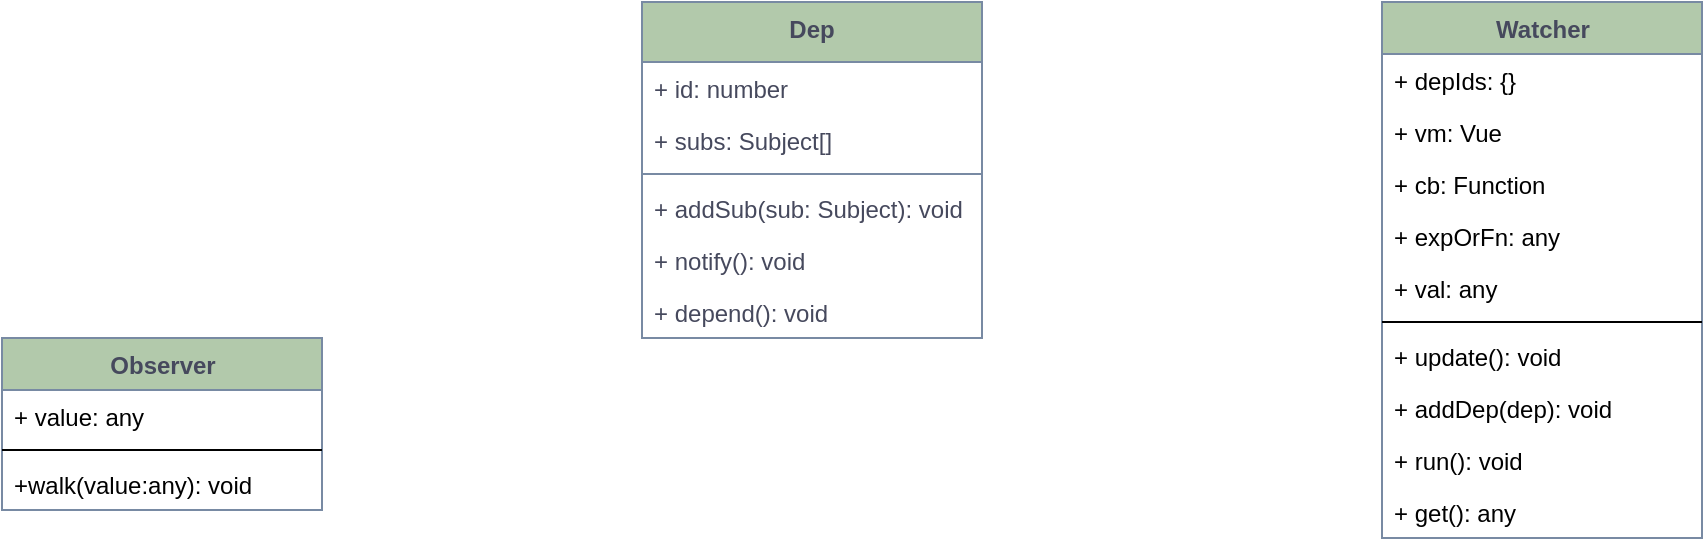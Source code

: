<mxfile version="14.4.9" type="github">
  <diagram id="C5RBs43oDa-KdzZeNtuy" name="Page-1">
    <mxGraphModel dx="1764" dy="801" grid="1" gridSize="10" guides="1" tooltips="1" connect="1" arrows="1" fold="1" page="0" pageScale="1" pageWidth="827" pageHeight="1169" background="none" math="0" shadow="0">
      <root>
        <mxCell id="WIyWlLk6GJQsqaUBKTNV-0" />
        <mxCell id="WIyWlLk6GJQsqaUBKTNV-1" parent="WIyWlLk6GJQsqaUBKTNV-0" />
        <mxCell id="zyd2LR6XM1JmDPDbNsF9-0" value="Dep" style="swimlane;fontStyle=1;align=center;verticalAlign=top;childLayout=stackLayout;horizontal=1;startSize=30;horizontalStack=0;resizeParent=1;resizeParentMax=0;resizeLast=0;collapsible=1;marginBottom=0;fillColor=#B2C9AB;strokeColor=#788AA3;fontColor=#46495D;glass=0;rounded=0;shadow=0;sketch=0;html=1;whiteSpace=wrap;labelBorderColor=none;labelBackgroundColor=none;" vertex="1" parent="WIyWlLk6GJQsqaUBKTNV-1">
          <mxGeometry x="270" y="140" width="170" height="168" as="geometry">
            <mxRectangle x="360" y="140" width="60" height="30" as="alternateBounds" />
          </mxGeometry>
        </mxCell>
        <mxCell id="zyd2LR6XM1JmDPDbNsF9-1" value="+ id: number" style="text;strokeColor=none;fillColor=none;align=left;verticalAlign=top;spacingLeft=4;spacingRight=4;overflow=hidden;rotatable=0;points=[[0,0.5],[1,0.5]];portConstraint=eastwest;fontColor=#46495D;" vertex="1" parent="zyd2LR6XM1JmDPDbNsF9-0">
          <mxGeometry y="30" width="170" height="26" as="geometry" />
        </mxCell>
        <mxCell id="4-hrdvZHv2n_75As42DR-2" value="+ subs: Subject[]" style="text;strokeColor=none;fillColor=none;align=left;verticalAlign=top;spacingLeft=4;spacingRight=4;overflow=hidden;rotatable=0;points=[[0,0.5],[1,0.5]];portConstraint=eastwest;fontColor=#46495D;" vertex="1" parent="zyd2LR6XM1JmDPDbNsF9-0">
          <mxGeometry y="56" width="170" height="26" as="geometry" />
        </mxCell>
        <mxCell id="zyd2LR6XM1JmDPDbNsF9-2" value="" style="line;strokeWidth=1;fillColor=none;align=left;verticalAlign=middle;spacingTop=-1;spacingLeft=3;spacingRight=3;rotatable=0;labelPosition=right;points=[];portConstraint=eastwest;strokeColor=#788AA3;fontColor=#46495D;" vertex="1" parent="zyd2LR6XM1JmDPDbNsF9-0">
          <mxGeometry y="82" width="170" height="8" as="geometry" />
        </mxCell>
        <mxCell id="zyd2LR6XM1JmDPDbNsF9-3" value="+ addSub(sub: Subject): void" style="text;strokeColor=none;fillColor=none;align=left;verticalAlign=top;spacingLeft=4;spacingRight=4;overflow=hidden;rotatable=0;points=[[0,0.5],[1,0.5]];portConstraint=eastwest;fontColor=#46495D;" vertex="1" parent="zyd2LR6XM1JmDPDbNsF9-0">
          <mxGeometry y="90" width="170" height="26" as="geometry" />
        </mxCell>
        <mxCell id="4-hrdvZHv2n_75As42DR-5" value="+ notify(): void" style="text;strokeColor=none;fillColor=none;align=left;verticalAlign=top;spacingLeft=4;spacingRight=4;overflow=hidden;rotatable=0;points=[[0,0.5],[1,0.5]];portConstraint=eastwest;fontColor=#46495D;" vertex="1" parent="zyd2LR6XM1JmDPDbNsF9-0">
          <mxGeometry y="116" width="170" height="26" as="geometry" />
        </mxCell>
        <mxCell id="4-hrdvZHv2n_75As42DR-6" value="+ depend(): void" style="text;strokeColor=none;fillColor=none;align=left;verticalAlign=top;spacingLeft=4;spacingRight=4;overflow=hidden;rotatable=0;points=[[0,0.5],[1,0.5]];portConstraint=eastwest;fontColor=#46495D;" vertex="1" parent="zyd2LR6XM1JmDPDbNsF9-0">
          <mxGeometry y="142" width="170" height="26" as="geometry" />
        </mxCell>
        <mxCell id="4-hrdvZHv2n_75As42DR-7" value="Watcher" style="swimlane;fontStyle=1;align=center;verticalAlign=top;childLayout=stackLayout;horizontal=1;startSize=26;horizontalStack=0;resizeParent=1;resizeParentMax=0;resizeLast=0;collapsible=1;marginBottom=0;rounded=0;shadow=0;glass=0;labelBackgroundColor=none;sketch=0;strokeColor=#788AA3;fillColor=#B2C9AB;fontColor=#46495D;html=1;" vertex="1" parent="WIyWlLk6GJQsqaUBKTNV-1">
          <mxGeometry x="640" y="140" width="160" height="268" as="geometry">
            <mxRectangle x="640" y="140" width="80" height="26" as="alternateBounds" />
          </mxGeometry>
        </mxCell>
        <mxCell id="4-hrdvZHv2n_75As42DR-8" value="+ depIds: {}" style="text;strokeColor=none;fillColor=none;align=left;verticalAlign=top;spacingLeft=4;spacingRight=4;overflow=hidden;rotatable=0;points=[[0,0.5],[1,0.5]];portConstraint=eastwest;" vertex="1" parent="4-hrdvZHv2n_75As42DR-7">
          <mxGeometry y="26" width="160" height="26" as="geometry" />
        </mxCell>
        <mxCell id="4-hrdvZHv2n_75As42DR-12" value="+ vm: Vue" style="text;strokeColor=none;fillColor=none;align=left;verticalAlign=top;spacingLeft=4;spacingRight=4;overflow=hidden;rotatable=0;points=[[0,0.5],[1,0.5]];portConstraint=eastwest;" vertex="1" parent="4-hrdvZHv2n_75As42DR-7">
          <mxGeometry y="52" width="160" height="26" as="geometry" />
        </mxCell>
        <mxCell id="4-hrdvZHv2n_75As42DR-13" value="+ cb: Function" style="text;strokeColor=none;fillColor=none;align=left;verticalAlign=top;spacingLeft=4;spacingRight=4;overflow=hidden;rotatable=0;points=[[0,0.5],[1,0.5]];portConstraint=eastwest;" vertex="1" parent="4-hrdvZHv2n_75As42DR-7">
          <mxGeometry y="78" width="160" height="26" as="geometry" />
        </mxCell>
        <mxCell id="4-hrdvZHv2n_75As42DR-14" value="+ expOrFn: any" style="text;strokeColor=none;fillColor=none;align=left;verticalAlign=top;spacingLeft=4;spacingRight=4;overflow=hidden;rotatable=0;points=[[0,0.5],[1,0.5]];portConstraint=eastwest;" vertex="1" parent="4-hrdvZHv2n_75As42DR-7">
          <mxGeometry y="104" width="160" height="26" as="geometry" />
        </mxCell>
        <mxCell id="4-hrdvZHv2n_75As42DR-15" value="+ val: any" style="text;strokeColor=none;fillColor=none;align=left;verticalAlign=top;spacingLeft=4;spacingRight=4;overflow=hidden;rotatable=0;points=[[0,0.5],[1,0.5]];portConstraint=eastwest;" vertex="1" parent="4-hrdvZHv2n_75As42DR-7">
          <mxGeometry y="130" width="160" height="26" as="geometry" />
        </mxCell>
        <mxCell id="4-hrdvZHv2n_75As42DR-9" value="" style="line;strokeWidth=1;fillColor=none;align=left;verticalAlign=middle;spacingTop=-1;spacingLeft=3;spacingRight=3;rotatable=0;labelPosition=right;points=[];portConstraint=eastwest;" vertex="1" parent="4-hrdvZHv2n_75As42DR-7">
          <mxGeometry y="156" width="160" height="8" as="geometry" />
        </mxCell>
        <mxCell id="4-hrdvZHv2n_75As42DR-10" value="+ update(): void" style="text;strokeColor=none;fillColor=none;align=left;verticalAlign=top;spacingLeft=4;spacingRight=4;overflow=hidden;rotatable=0;points=[[0,0.5],[1,0.5]];portConstraint=eastwest;" vertex="1" parent="4-hrdvZHv2n_75As42DR-7">
          <mxGeometry y="164" width="160" height="26" as="geometry" />
        </mxCell>
        <mxCell id="4-hrdvZHv2n_75As42DR-16" value="+ addDep(dep): void" style="text;strokeColor=none;fillColor=none;align=left;verticalAlign=top;spacingLeft=4;spacingRight=4;overflow=hidden;rotatable=0;points=[[0,0.5],[1,0.5]];portConstraint=eastwest;" vertex="1" parent="4-hrdvZHv2n_75As42DR-7">
          <mxGeometry y="190" width="160" height="26" as="geometry" />
        </mxCell>
        <mxCell id="4-hrdvZHv2n_75As42DR-17" value="+ run(): void" style="text;strokeColor=none;fillColor=none;align=left;verticalAlign=top;spacingLeft=4;spacingRight=4;overflow=hidden;rotatable=0;points=[[0,0.5],[1,0.5]];portConstraint=eastwest;" vertex="1" parent="4-hrdvZHv2n_75As42DR-7">
          <mxGeometry y="216" width="160" height="26" as="geometry" />
        </mxCell>
        <mxCell id="4-hrdvZHv2n_75As42DR-18" value="+ get(): any" style="text;strokeColor=none;fillColor=none;align=left;verticalAlign=top;spacingLeft=4;spacingRight=4;overflow=hidden;rotatable=0;points=[[0,0.5],[1,0.5]];portConstraint=eastwest;" vertex="1" parent="4-hrdvZHv2n_75As42DR-7">
          <mxGeometry y="242" width="160" height="26" as="geometry" />
        </mxCell>
        <mxCell id="4-hrdvZHv2n_75As42DR-19" value="Observer" style="swimlane;fontStyle=1;align=center;verticalAlign=top;childLayout=stackLayout;horizontal=1;startSize=26;horizontalStack=0;resizeParent=1;resizeParentMax=0;resizeLast=0;collapsible=1;marginBottom=0;rounded=0;shadow=0;glass=0;labelBackgroundColor=none;sketch=0;strokeColor=#788AA3;fillColor=#B2C9AB;fontColor=#46495D;html=1;" vertex="1" parent="WIyWlLk6GJQsqaUBKTNV-1">
          <mxGeometry x="-50" y="308" width="160" height="86" as="geometry" />
        </mxCell>
        <mxCell id="4-hrdvZHv2n_75As42DR-20" value="+ value: any" style="text;strokeColor=none;fillColor=none;align=left;verticalAlign=top;spacingLeft=4;spacingRight=4;overflow=hidden;rotatable=0;points=[[0,0.5],[1,0.5]];portConstraint=eastwest;" vertex="1" parent="4-hrdvZHv2n_75As42DR-19">
          <mxGeometry y="26" width="160" height="26" as="geometry" />
        </mxCell>
        <mxCell id="4-hrdvZHv2n_75As42DR-21" value="" style="line;strokeWidth=1;fillColor=none;align=left;verticalAlign=middle;spacingTop=-1;spacingLeft=3;spacingRight=3;rotatable=0;labelPosition=right;points=[];portConstraint=eastwest;" vertex="1" parent="4-hrdvZHv2n_75As42DR-19">
          <mxGeometry y="52" width="160" height="8" as="geometry" />
        </mxCell>
        <mxCell id="4-hrdvZHv2n_75As42DR-22" value="+walk(value:any): void" style="text;strokeColor=none;fillColor=none;align=left;verticalAlign=top;spacingLeft=4;spacingRight=4;overflow=hidden;rotatable=0;points=[[0,0.5],[1,0.5]];portConstraint=eastwest;" vertex="1" parent="4-hrdvZHv2n_75As42DR-19">
          <mxGeometry y="60" width="160" height="26" as="geometry" />
        </mxCell>
      </root>
    </mxGraphModel>
  </diagram>
</mxfile>
